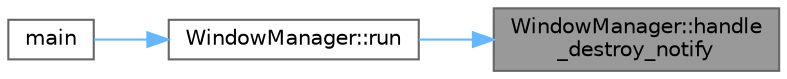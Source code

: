 digraph "WindowManager::handle_destroy_notify"
{
 // LATEX_PDF_SIZE
  bgcolor="transparent";
  edge [fontname=Helvetica,fontsize=10,labelfontname=Helvetica,labelfontsize=10];
  node [fontname=Helvetica,fontsize=10,shape=box,height=0.2,width=0.4];
  rankdir="RL";
  Node1 [id="Node000001",label="WindowManager::handle\l_destroy_notify",height=0.2,width=0.4,color="gray40", fillcolor="grey60", style="filled", fontcolor="black",tooltip="Handles a destroy notify event for the given window."];
  Node1 -> Node2 [id="edge1_Node000001_Node000002",dir="back",color="steelblue1",style="solid",tooltip=" "];
  Node2 [id="Node000002",label="WindowManager::run",height=0.2,width=0.4,color="grey40", fillcolor="white", style="filled",URL="$classWindowManager.html#a6eeae18d22a90e59af8081de73c06a87",tooltip="Starts the window manager."];
  Node2 -> Node3 [id="edge2_Node000002_Node000003",dir="back",color="steelblue1",style="solid",tooltip=" "];
  Node3 [id="Node000003",label="main",height=0.2,width=0.4,color="grey40", fillcolor="white", style="filled",URL="$main_8cpp.html#ae66f6b31b5ad750f1fe042a706a4e3d4",tooltip="The main entry point of the application."];
}
